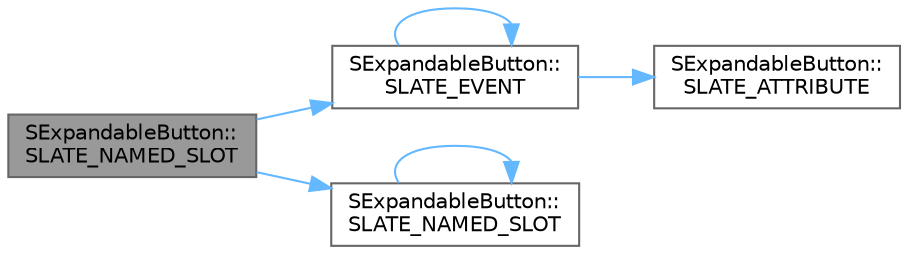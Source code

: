 digraph "SExpandableButton::SLATE_NAMED_SLOT"
{
 // INTERACTIVE_SVG=YES
 // LATEX_PDF_SIZE
  bgcolor="transparent";
  edge [fontname=Helvetica,fontsize=10,labelfontname=Helvetica,labelfontsize=10];
  node [fontname=Helvetica,fontsize=10,shape=box,height=0.2,width=0.4];
  rankdir="LR";
  Node1 [id="Node000001",label="SExpandableButton::\lSLATE_NAMED_SLOT",height=0.2,width=0.4,color="gray40", fillcolor="grey60", style="filled", fontcolor="black",tooltip="Slot for this button's expanded body."];
  Node1 -> Node2 [id="edge1_Node000001_Node000002",color="steelblue1",style="solid",tooltip=" "];
  Node2 [id="Node000002",label="SExpandableButton::\lSLATE_EVENT",height=0.2,width=0.4,color="grey40", fillcolor="white", style="filled",URL="$dd/dcc/classSExpandableButton.html#a9377c7b469dbbb3042150d7250e6be82",tooltip="Called when the close button is clicked."];
  Node2 -> Node3 [id="edge2_Node000002_Node000003",color="steelblue1",style="solid",tooltip=" "];
  Node3 [id="Node000003",label="SExpandableButton::\lSLATE_ATTRIBUTE",height=0.2,width=0.4,color="grey40", fillcolor="white", style="filled",URL="$dd/dcc/classSExpandableButton.html#a112d5324d7eb8f5e9df6ff6e2d6ab032",tooltip="The text to display in this button in it's collapsed state (if nothing is specified for CollapsedButt..."];
  Node2 -> Node2 [id="edge3_Node000002_Node000002",color="steelblue1",style="solid",tooltip=" "];
  Node1 -> Node4 [id="edge4_Node000001_Node000004",color="steelblue1",style="solid",tooltip=" "];
  Node4 [id="Node000004",label="SExpandableButton::\lSLATE_NAMED_SLOT",height=0.2,width=0.4,color="grey40", fillcolor="white", style="filled",URL="$dd/dcc/classSExpandableButton.html#a682ead34e8deffcdb0b3ed1f6a32d662",tooltip="Slot for this button's collapsed content (optional)"];
  Node4 -> Node4 [id="edge5_Node000004_Node000004",color="steelblue1",style="solid",tooltip=" "];
}
